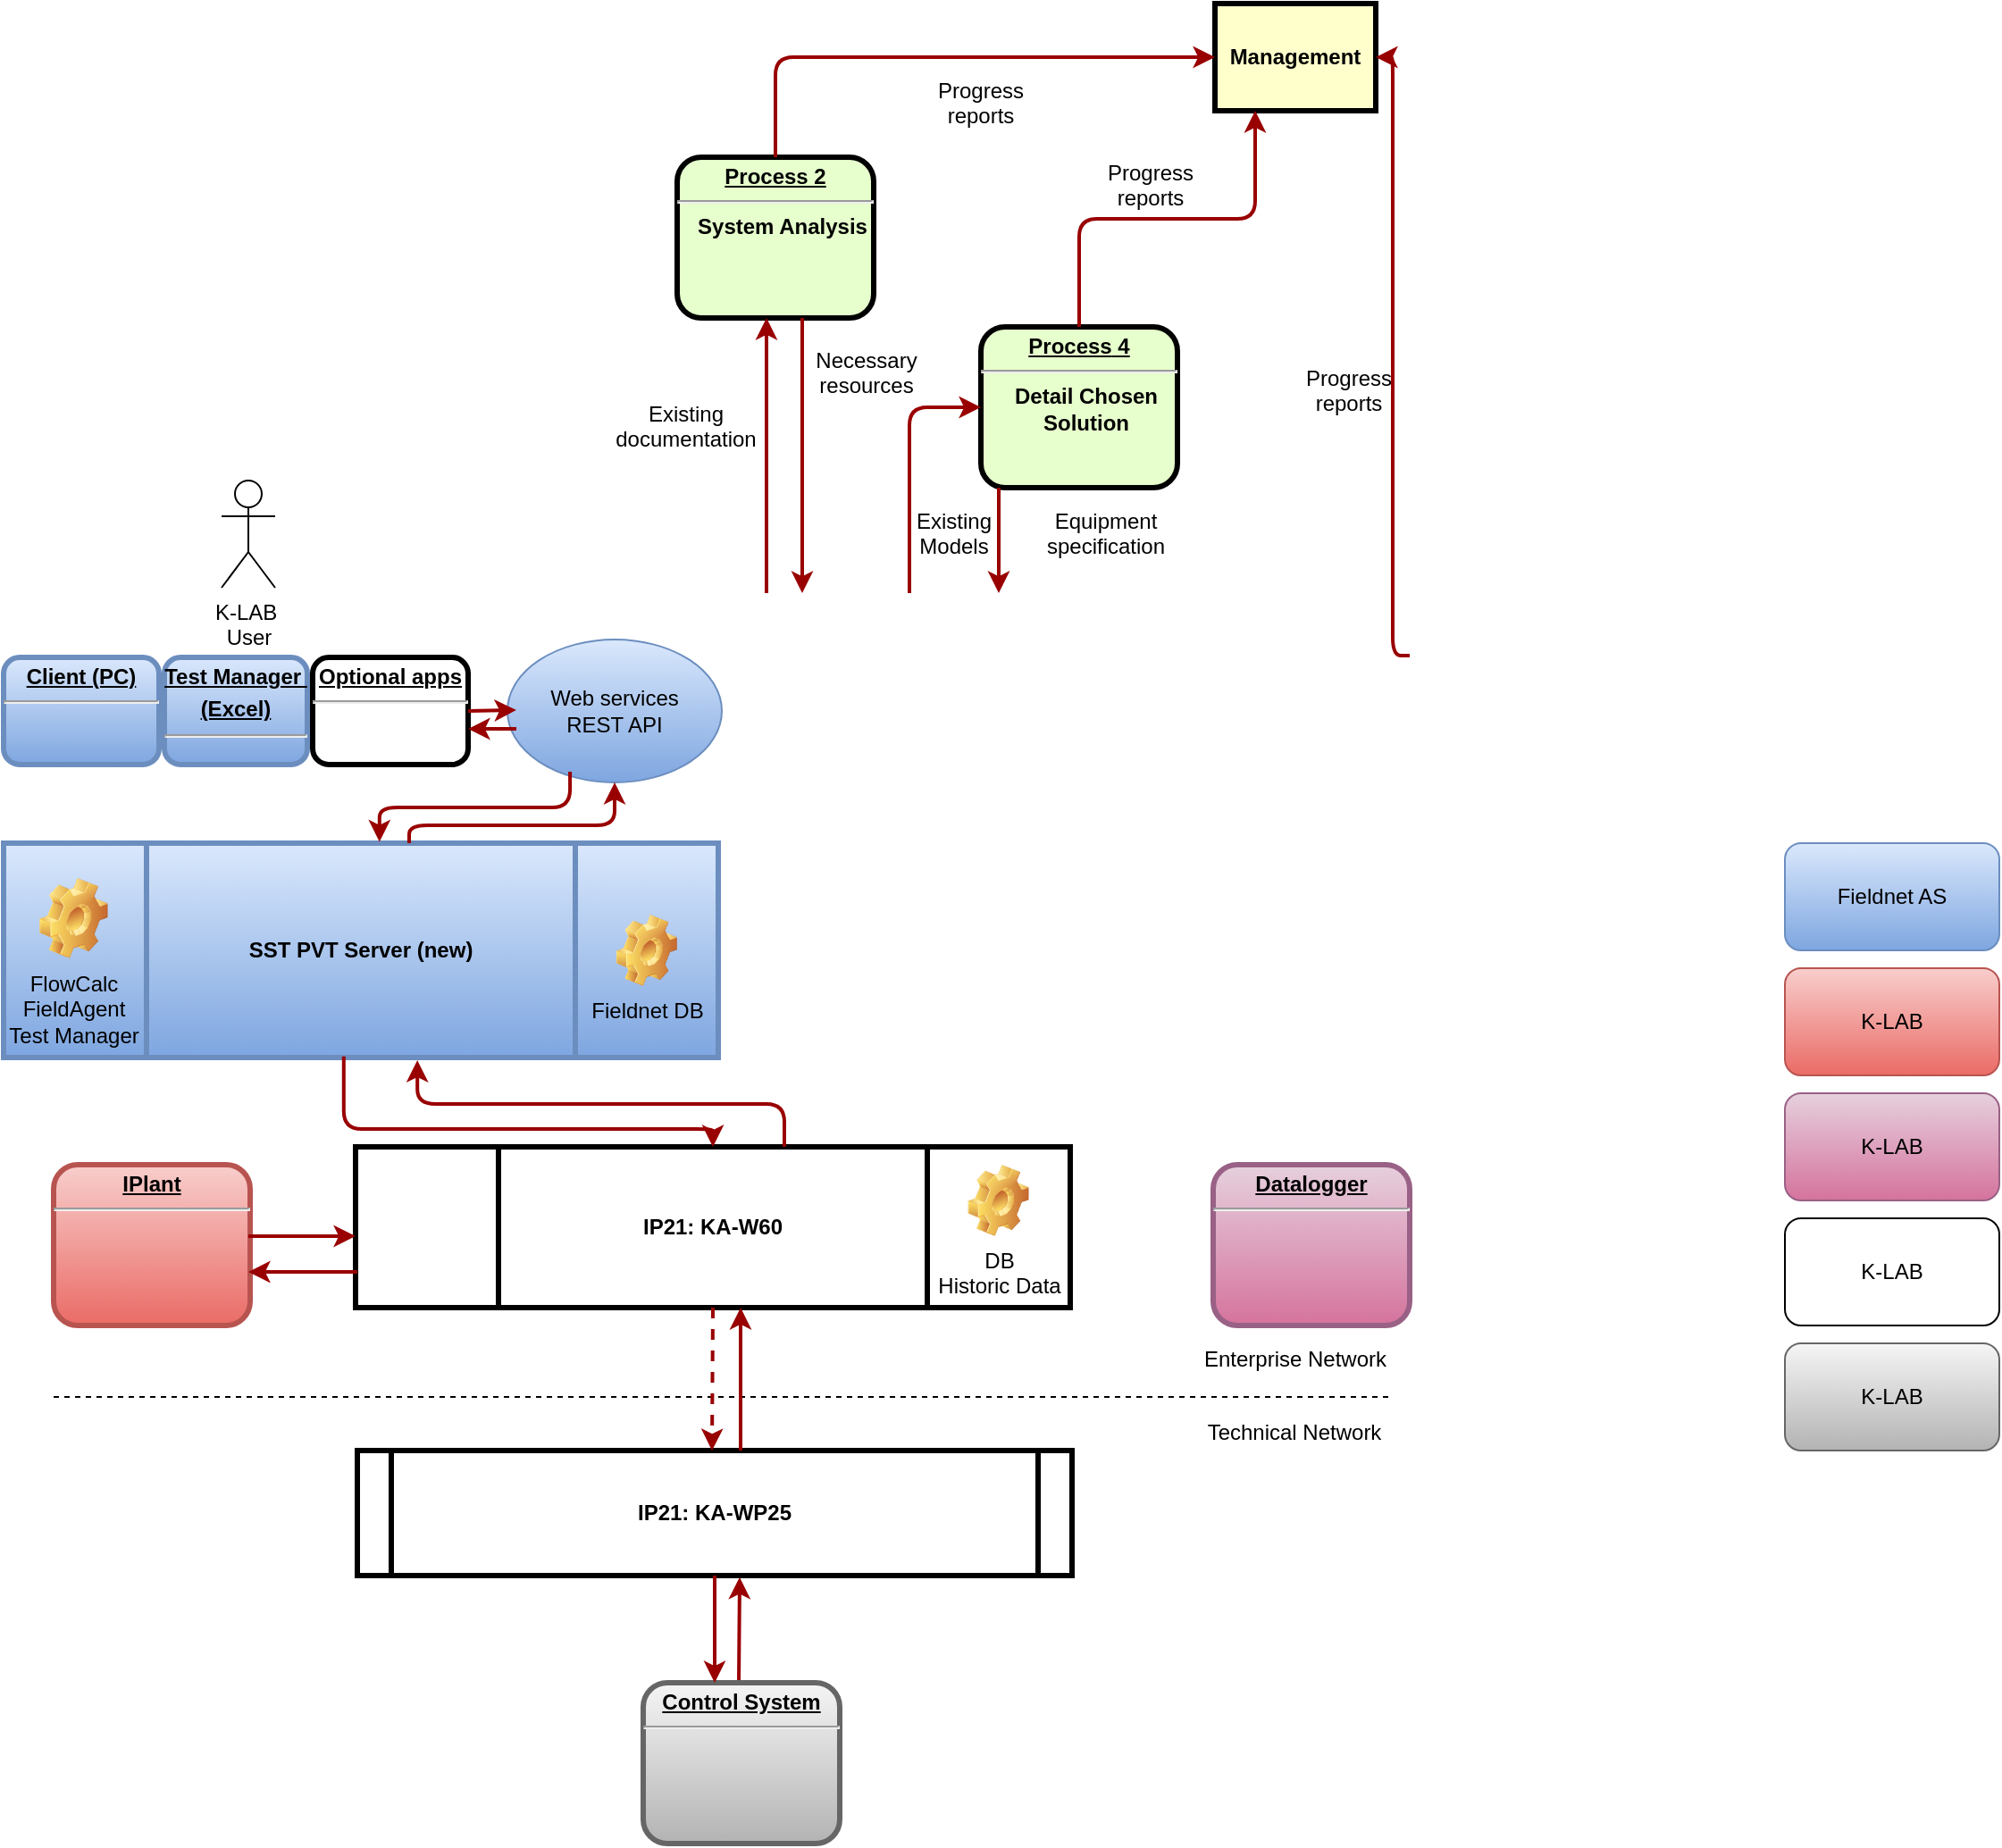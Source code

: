 <mxfile version="13.7.7" type="github">
  <diagram name="Page-1" id="c7558073-3199-34d8-9f00-42111426c3f3">
    <mxGraphModel dx="1543" dy="855" grid="1" gridSize="10" guides="1" tooltips="1" connect="1" arrows="1" fold="1" page="1" pageScale="1" pageWidth="826" pageHeight="1169" background="#ffffff" math="0" shadow="0">
      <root>
        <mxCell id="0" />
        <mxCell id="1" parent="0" />
        <mxCell id="6" value="&lt;p style=&quot;margin: 0px; margin-top: 4px; text-align: center; text-decoration: underline;&quot;&gt;&lt;strong&gt;Process 2&lt;br /&gt;&lt;/strong&gt;&lt;/p&gt;&lt;hr /&gt;&lt;p style=&quot;margin: 0px; margin-left: 8px;&quot;&gt;System Analysis&lt;/p&gt;" style="verticalAlign=middle;align=center;overflow=fill;fontSize=12;fontFamily=Helvetica;html=1;rounded=1;fontStyle=1;strokeWidth=3;fillColor=#E6FFCC" parent="1" vertex="1">
          <mxGeometry x="390" y="146" width="110" height="90" as="geometry" />
        </mxCell>
        <mxCell id="8" value="&lt;p style=&quot;margin: 0px; margin-top: 4px; text-align: center; text-decoration: underline;&quot;&gt;&lt;strong&gt;&lt;strong&gt;Process&lt;/strong&gt; 4&lt;br /&gt;&lt;/strong&gt;&lt;/p&gt;&lt;hr /&gt;&lt;p style=&quot;margin: 0px; margin-left: 8px;&quot;&gt;Detail Chosen&lt;/p&gt;&lt;p style=&quot;margin: 0px; margin-left: 8px;&quot;&gt;Solution&lt;/p&gt;" style="verticalAlign=middle;align=center;overflow=fill;fontSize=12;fontFamily=Helvetica;html=1;rounded=1;fontStyle=1;strokeWidth=3;fillColor=#E6FFCC" parent="1" vertex="1">
          <mxGeometry x="560" y="241" width="110" height="90" as="geometry" />
        </mxCell>
        <mxCell id="12" value="Management" style="whiteSpace=wrap;align=center;verticalAlign=middle;fontStyle=1;strokeWidth=3;fillColor=#FFFFCC" parent="1" vertex="1">
          <mxGeometry x="691" y="60.0" width="90" height="60" as="geometry" />
        </mxCell>
        <mxCell id="58" value="" style="edgeStyle=elbowEdgeStyle;elbow=horizontal;strokeColor=#990000;strokeWidth=2" parent="1" target="6" edge="1">
          <mxGeometry width="100" height="100" relative="1" as="geometry">
            <mxPoint x="440" y="390" as="sourcePoint" />
            <mxPoint x="480" y="270" as="targetPoint" />
            <Array as="points">
              <mxPoint x="440" y="310" />
            </Array>
          </mxGeometry>
        </mxCell>
        <mxCell id="59" value="" style="edgeStyle=elbowEdgeStyle;elbow=horizontal;strokeColor=#990000;strokeWidth=2" parent="1" source="6" edge="1">
          <mxGeometry width="100" height="100" relative="1" as="geometry">
            <mxPoint x="350" y="370" as="sourcePoint" />
            <mxPoint x="460" y="390" as="targetPoint" />
            <Array as="points">
              <mxPoint x="460" y="320" />
            </Array>
          </mxGeometry>
        </mxCell>
        <mxCell id="60" value="Existing&#xa;documentation" style="text;spacingTop=-5;align=center" parent="1" vertex="1">
          <mxGeometry x="380.0" y="281.0" width="30" height="20" as="geometry" />
        </mxCell>
        <mxCell id="61" value="Necessary&#xa;resources" style="text;spacingTop=-5;align=center" parent="1" vertex="1">
          <mxGeometry x="481.0" y="251.0" width="30" height="20" as="geometry" />
        </mxCell>
        <mxCell id="62" value="Progress&#xa;reports" style="text;spacingTop=-5;align=center" parent="1" vertex="1">
          <mxGeometry x="545.0" y="100.0" width="30" height="20" as="geometry" />
        </mxCell>
        <mxCell id="63" value="Progress&#xa;reports" style="text;spacingTop=-5;align=center" parent="1" vertex="1">
          <mxGeometry x="640" y="146.0" width="30" height="20" as="geometry" />
        </mxCell>
        <mxCell id="64" value="Progress&#xa;reports" style="text;spacingTop=-5;align=center" parent="1" vertex="1">
          <mxGeometry x="751.0" y="261.0" width="30" height="20" as="geometry" />
        </mxCell>
        <mxCell id="65" value="" style="edgeStyle=elbowEdgeStyle;elbow=horizontal;strokeColor=#990000;strokeWidth=2" parent="1" source="6" target="12" edge="1">
          <mxGeometry width="100" height="100" relative="1" as="geometry">
            <mxPoint x="260" y="180.0" as="sourcePoint" />
            <mxPoint x="360" y="80.0" as="targetPoint" />
            <Array as="points">
              <mxPoint x="445" y="140" />
            </Array>
          </mxGeometry>
        </mxCell>
        <mxCell id="66" value="" style="edgeStyle=elbowEdgeStyle;elbow=vertical;entryX=0.25;entryY=1;strokeColor=#990000;strokeWidth=2" parent="1" source="8" target="12" edge="1">
          <mxGeometry width="100" height="100" relative="1" as="geometry">
            <mxPoint x="530" y="250" as="sourcePoint" />
            <mxPoint x="630" y="150" as="targetPoint" />
          </mxGeometry>
        </mxCell>
        <mxCell id="67" value="" style="edgeStyle=elbowEdgeStyle;elbow=horizontal;strokeColor=#990000;strokeWidth=2" parent="1" target="12" edge="1">
          <mxGeometry width="100" height="100" relative="1" as="geometry">
            <mxPoint x="800" y="425" as="sourcePoint" />
            <mxPoint x="760.0" y="260" as="targetPoint" />
          </mxGeometry>
        </mxCell>
        <mxCell id="68" value="" style="edgeStyle=elbowEdgeStyle;elbow=horizontal;strokeColor=#990000;strokeWidth=2" parent="1" source="8" edge="1">
          <mxGeometry width="100" height="100" relative="1" as="geometry">
            <mxPoint x="570" y="380" as="sourcePoint" />
            <mxPoint x="570" y="390" as="targetPoint" />
            <Array as="points">
              <mxPoint x="570" y="360" />
            </Array>
          </mxGeometry>
        </mxCell>
        <mxCell id="69" value="" style="edgeStyle=segmentEdgeStyle;strokeColor=#990000;strokeWidth=2" parent="1" target="8" edge="1">
          <mxGeometry width="100" height="100" relative="1" as="geometry">
            <mxPoint x="520" y="390" as="sourcePoint" />
            <mxPoint x="440" y="260" as="targetPoint" />
            <Array as="points">
              <mxPoint x="520" y="286" />
            </Array>
          </mxGeometry>
        </mxCell>
        <mxCell id="70" value="Existing&#xa;Models" style="text;spacingTop=-5;align=center" parent="1" vertex="1">
          <mxGeometry x="530.0" y="341.0" width="30" height="20" as="geometry" />
        </mxCell>
        <mxCell id="71" value="Equipment&#xa;specification" style="text;spacingTop=-5;align=center" parent="1" vertex="1">
          <mxGeometry x="615" y="341" width="30" height="20" as="geometry" />
        </mxCell>
        <mxCell id="79" value="Technical Network" style="text;spacingTop=-5;align=center" parent="1" vertex="1">
          <mxGeometry x="720" y="851" width="31" height="30" as="geometry" />
        </mxCell>
        <mxCell id="89" value="" style="edgeStyle=elbowEdgeStyle;elbow=horizontal;strokeColor=#990000;strokeWidth=2;entryX=0.536;entryY=1.013;entryDx=0;entryDy=0;entryPerimeter=0;" parent="1" target="dTw0r9zGj_VwAWBjYPoo-98" edge="1">
          <mxGeometry width="100" height="100" relative="1" as="geometry">
            <mxPoint x="424.5" y="1000" as="sourcePoint" />
            <mxPoint x="424.5" y="931" as="targetPoint" />
            <Array as="points" />
          </mxGeometry>
        </mxCell>
        <mxCell id="dTw0r9zGj_VwAWBjYPoo-98" value="IP21: KA-WP25" style="shape=process;whiteSpace=wrap;align=center;verticalAlign=middle;size=0.048;fontStyle=1;strokeWidth=3;" vertex="1" parent="1">
          <mxGeometry x="211" y="870" width="400" height="70" as="geometry" />
        </mxCell>
        <mxCell id="dTw0r9zGj_VwAWBjYPoo-103" value="" style="endArrow=none;dashed=1;html=1;" edge="1" parent="1">
          <mxGeometry width="50" height="50" relative="1" as="geometry">
            <mxPoint x="41" y="840" as="sourcePoint" />
            <mxPoint x="791" y="840" as="targetPoint" />
          </mxGeometry>
        </mxCell>
        <mxCell id="dTw0r9zGj_VwAWBjYPoo-109" value="Enterprise Network" style="text;spacingTop=-5;align=center" vertex="1" parent="1">
          <mxGeometry x="721" y="810" width="30" height="50" as="geometry" />
        </mxCell>
        <mxCell id="dTw0r9zGj_VwAWBjYPoo-111" value="&lt;p style=&quot;margin: 0px ; margin-top: 4px ; text-align: center ; text-decoration: underline&quot;&gt;&lt;strong&gt;Control System&lt;/strong&gt;&lt;/p&gt;&lt;hr&gt;&lt;p style=&quot;margin: 0px ; margin-left: 8px&quot;&gt;&lt;br&gt;&lt;/p&gt;" style="verticalAlign=middle;align=center;overflow=fill;fontSize=12;fontFamily=Helvetica;html=1;rounded=1;fontStyle=1;strokeWidth=3;fillColor=#f5f5f5;gradientColor=#b3b3b3;strokeColor=#666666;" vertex="1" parent="1">
          <mxGeometry x="371.0" y="1000" width="110" height="90" as="geometry" />
        </mxCell>
        <mxCell id="dTw0r9zGj_VwAWBjYPoo-116" value="" style="edgeStyle=elbowEdgeStyle;elbow=horizontal;strokeColor=#990000;strokeWidth=2;exitX=0.5;exitY=1;exitDx=0;exitDy=0;" edge="1" parent="1" source="dTw0r9zGj_VwAWBjYPoo-98">
          <mxGeometry width="100" height="100" relative="1" as="geometry">
            <mxPoint x="411" y="950" as="sourcePoint" />
            <mxPoint x="411" y="1000" as="targetPoint" />
            <Array as="points">
              <mxPoint x="411" y="970" />
            </Array>
          </mxGeometry>
        </mxCell>
        <mxCell id="dTw0r9zGj_VwAWBjYPoo-127" value="IP21: KA-W60" style="shape=process;whiteSpace=wrap;align=center;verticalAlign=middle;size=0.2;fontStyle=1;strokeWidth=3;" vertex="1" parent="1">
          <mxGeometry x="210" y="700" width="400" height="90" as="geometry" />
        </mxCell>
        <mxCell id="dTw0r9zGj_VwAWBjYPoo-131" value="&lt;p style=&quot;margin: 0px ; margin-top: 4px ; text-align: center ; text-decoration: underline&quot;&gt;&lt;strong&gt;IPlant&lt;/strong&gt;&lt;/p&gt;&lt;hr&gt;&lt;p style=&quot;margin: 0px ; margin-left: 8px&quot;&gt;&lt;br&gt;&lt;/p&gt;" style="verticalAlign=middle;align=center;overflow=fill;fontSize=12;fontFamily=Helvetica;html=1;rounded=1;fontStyle=1;strokeWidth=3;fillColor=#f8cecc;gradientColor=#ea6b66;strokeColor=#b85450;" vertex="1" parent="1">
          <mxGeometry x="41.0" y="710" width="110" height="90" as="geometry" />
        </mxCell>
        <mxCell id="dTw0r9zGj_VwAWBjYPoo-133" value="" style="edgeStyle=none;noEdgeStyle=1;strokeColor=#990000;strokeWidth=2" edge="1" parent="1">
          <mxGeometry width="100" height="100" relative="1" as="geometry">
            <mxPoint x="150" y="750" as="sourcePoint" />
            <mxPoint x="210" y="750" as="targetPoint" />
          </mxGeometry>
        </mxCell>
        <mxCell id="dTw0r9zGj_VwAWBjYPoo-134" value="" style="edgeStyle=elbowEdgeStyle;elbow=vertical;strokeColor=#990000;strokeWidth=2;" edge="1" parent="1">
          <mxGeometry width="100" height="100" relative="1" as="geometry">
            <mxPoint x="211" y="770" as="sourcePoint" />
            <mxPoint x="150" y="770" as="targetPoint" />
            <Array as="points">
              <mxPoint x="177" y="770" />
            </Array>
          </mxGeometry>
        </mxCell>
        <mxCell id="dTw0r9zGj_VwAWBjYPoo-136" value="" style="edgeStyle=elbowEdgeStyle;elbow=horizontal;strokeColor=#990000;strokeWidth=2;" edge="1" parent="1" target="dTw0r9zGj_VwAWBjYPoo-127">
          <mxGeometry width="100" height="100" relative="1" as="geometry">
            <mxPoint x="425.5" y="870" as="sourcePoint" />
            <mxPoint x="480" y="830" as="targetPoint" />
            <Array as="points" />
          </mxGeometry>
        </mxCell>
        <mxCell id="dTw0r9zGj_VwAWBjYPoo-137" value="" style="edgeStyle=elbowEdgeStyle;elbow=horizontal;strokeColor=#990000;strokeWidth=2;exitX=0.5;exitY=1;exitDx=0;exitDy=0;dashed=1;" edge="1" parent="1" source="dTw0r9zGj_VwAWBjYPoo-127">
          <mxGeometry width="100" height="100" relative="1" as="geometry">
            <mxPoint x="409.5" y="810" as="sourcePoint" />
            <mxPoint x="409.5" y="870" as="targetPoint" />
            <Array as="points">
              <mxPoint x="409.5" y="840" />
            </Array>
          </mxGeometry>
        </mxCell>
        <mxCell id="dTw0r9zGj_VwAWBjYPoo-138" value="&lt;p style=&quot;margin: 0px ; margin-top: 4px ; text-align: center ; text-decoration: underline&quot;&gt;&lt;strong&gt;Datalogger&lt;/strong&gt;&lt;/p&gt;&lt;hr&gt;&lt;p style=&quot;margin: 0px ; margin-left: 8px&quot;&gt;&lt;br&gt;&lt;/p&gt;" style="verticalAlign=middle;align=center;overflow=fill;fontSize=12;fontFamily=Helvetica;html=1;rounded=1;fontStyle=1;strokeWidth=3;fillColor=#e6d0de;gradientColor=#d5739d;strokeColor=#996185;" vertex="1" parent="1">
          <mxGeometry x="690.0" y="710" width="110" height="90" as="geometry" />
        </mxCell>
        <mxCell id="dTw0r9zGj_VwAWBjYPoo-139" value="DB &lt;br&gt;Historic Data" style="shape=image;html=1;verticalLabelPosition=bottom;verticalAlign=top;imageAspect=1;aspect=fixed;image=img/clipart/Gear_128x128.png" vertex="1" parent="1">
          <mxGeometry x="552.74" y="710" width="34.1" height="40" as="geometry" />
        </mxCell>
        <mxCell id="dTw0r9zGj_VwAWBjYPoo-141" value="SST PVT Server (new)" style="shape=process;whiteSpace=wrap;align=center;verticalAlign=middle;size=0.2;fontStyle=1;strokeWidth=3;gradientColor=#7ea6e0;fillColor=#dae8fc;strokeColor=#6c8ebf;" vertex="1" parent="1">
          <mxGeometry x="13" y="530" width="400" height="120" as="geometry" />
        </mxCell>
        <mxCell id="dTw0r9zGj_VwAWBjYPoo-142" value="Fieldnet DB" style="shape=image;html=1;verticalLabelPosition=bottom;verticalAlign=top;imageAspect=1;aspect=fixed;image=img/clipart/Gear_128x128.png" vertex="1" parent="1">
          <mxGeometry x="355.9" y="570" width="34.1" height="40" as="geometry" />
        </mxCell>
        <mxCell id="dTw0r9zGj_VwAWBjYPoo-144" value="FlowCalc&lt;br&gt;FieldAgent&lt;br&gt;Test Manager" style="shape=image;html=1;verticalLabelPosition=bottom;verticalAlign=top;imageAspect=1;aspect=fixed;image=img/clipart/Gear_128x128.png" vertex="1" parent="1">
          <mxGeometry x="33" y="549.5" width="38.36" height="45" as="geometry" />
        </mxCell>
        <mxCell id="dTw0r9zGj_VwAWBjYPoo-147" value="" style="edgeStyle=elbowEdgeStyle;elbow=vertical;endArrow=classic;html=1;strokeColor=#990000;strokeWidth=2;entryX=0.579;entryY=1.013;entryDx=0;entryDy=0;entryPerimeter=0;exitX=0.579;exitY=1.013;exitDx=0;exitDy=0;exitPerimeter=0;" edge="1" parent="1" target="dTw0r9zGj_VwAWBjYPoo-141">
          <mxGeometry width="50" height="50" relative="1" as="geometry">
            <mxPoint x="450" y="700" as="sourcePoint" />
            <mxPoint x="500" y="650" as="targetPoint" />
          </mxGeometry>
        </mxCell>
        <mxCell id="dTw0r9zGj_VwAWBjYPoo-148" value="" style="edgeStyle=elbowEdgeStyle;elbow=vertical;endArrow=classic;html=1;strokeColor=#990000;strokeWidth=2;entryX=0.476;entryY=0.995;entryDx=0;entryDy=0;entryPerimeter=0;exitX=0.476;exitY=0.995;exitDx=0;exitDy=0;exitPerimeter=0;" edge="1" parent="1" source="dTw0r9zGj_VwAWBjYPoo-141">
          <mxGeometry width="50" height="50" relative="1" as="geometry">
            <mxPoint x="204.6" y="659.56" as="sourcePoint" />
            <mxPoint x="410" y="700" as="targetPoint" />
            <Array as="points">
              <mxPoint x="300" y="690" />
            </Array>
          </mxGeometry>
        </mxCell>
        <mxCell id="dTw0r9zGj_VwAWBjYPoo-149" value="Fieldnet AS" style="rounded=1;whiteSpace=wrap;html=1;gradientColor=#7ea6e0;fillColor=#dae8fc;strokeColor=#6c8ebf;" vertex="1" parent="1">
          <mxGeometry x="1010" y="530" width="120" height="60" as="geometry" />
        </mxCell>
        <mxCell id="dTw0r9zGj_VwAWBjYPoo-150" value="K-LAB" style="rounded=1;whiteSpace=wrap;html=1;gradientColor=#ea6b66;fillColor=#f8cecc;strokeColor=#b85450;" vertex="1" parent="1">
          <mxGeometry x="1010" y="600" width="120" height="60" as="geometry" />
        </mxCell>
        <mxCell id="dTw0r9zGj_VwAWBjYPoo-151" value="K-LAB" style="rounded=1;whiteSpace=wrap;html=1;gradientColor=#d5739d;fillColor=#e6d0de;strokeColor=#996185;" vertex="1" parent="1">
          <mxGeometry x="1010" y="670" width="120" height="60" as="geometry" />
        </mxCell>
        <mxCell id="dTw0r9zGj_VwAWBjYPoo-152" value="K-LAB" style="rounded=1;whiteSpace=wrap;html=1;" vertex="1" parent="1">
          <mxGeometry x="1010" y="740" width="120" height="60" as="geometry" />
        </mxCell>
        <mxCell id="dTw0r9zGj_VwAWBjYPoo-153" value="K-LAB" style="rounded=1;whiteSpace=wrap;html=1;gradientColor=#b3b3b3;fillColor=#f5f5f5;strokeColor=#666666;" vertex="1" parent="1">
          <mxGeometry x="1010" y="810" width="120" height="60" as="geometry" />
        </mxCell>
        <mxCell id="dTw0r9zGj_VwAWBjYPoo-154" value="&lt;p style=&quot;margin: 0px ; margin-top: 4px ; text-align: center ; text-decoration: underline&quot;&gt;Client (PC)&lt;/p&gt;&lt;hr&gt;&lt;p style=&quot;margin: 0px ; margin-left: 8px&quot;&gt;&lt;br&gt;&lt;/p&gt;" style="verticalAlign=middle;align=center;overflow=fill;fontSize=12;fontFamily=Helvetica;html=1;rounded=1;fontStyle=1;strokeWidth=3;fillColor=#dae8fc;gradientColor=#7ea6e0;strokeColor=#6c8ebf;" vertex="1" parent="1">
          <mxGeometry x="13" y="426" width="87" height="60" as="geometry" />
        </mxCell>
        <mxCell id="dTw0r9zGj_VwAWBjYPoo-156" value="&lt;p style=&quot;margin: 0px ; margin-top: 4px ; text-align: center ; text-decoration: underline&quot;&gt;Test Manager&amp;nbsp;&lt;/p&gt;&lt;p style=&quot;margin: 0px ; margin-top: 4px ; text-align: center ; text-decoration: underline&quot;&gt;(Excel)&lt;/p&gt;&lt;hr&gt;&lt;p style=&quot;margin: 0px ; margin-left: 8px&quot;&gt;&lt;br&gt;&lt;/p&gt;" style="verticalAlign=middle;align=center;overflow=fill;fontSize=12;fontFamily=Helvetica;html=1;rounded=1;fontStyle=1;strokeWidth=3;fillColor=#dae8fc;gradientColor=#7ea6e0;strokeColor=#6c8ebf;" vertex="1" parent="1">
          <mxGeometry x="103" y="426" width="80" height="60" as="geometry" />
        </mxCell>
        <mxCell id="dTw0r9zGj_VwAWBjYPoo-157" value="Web services&lt;br&gt;REST API" style="ellipse;whiteSpace=wrap;html=1;gradientColor=#7ea6e0;fillColor=#dae8fc;strokeColor=#6c8ebf;" vertex="1" parent="1">
          <mxGeometry x="295" y="416" width="120" height="80" as="geometry" />
        </mxCell>
        <mxCell id="dTw0r9zGj_VwAWBjYPoo-158" value="&lt;p style=&quot;margin: 0px ; margin-top: 4px ; text-align: center ; text-decoration: underline&quot;&gt;Optional apps&lt;/p&gt;&lt;hr&gt;&lt;p style=&quot;margin: 0px ; margin-left: 8px&quot;&gt;&lt;br&gt;&lt;/p&gt;" style="verticalAlign=middle;align=center;overflow=fill;fontSize=12;fontFamily=Helvetica;html=1;rounded=1;fontStyle=1;strokeWidth=3;" vertex="1" parent="1">
          <mxGeometry x="186" y="426" width="87" height="60" as="geometry" />
        </mxCell>
        <mxCell id="dTw0r9zGj_VwAWBjYPoo-159" value="K-LAB&amp;nbsp;&lt;br&gt;User" style="shape=umlActor;verticalLabelPosition=bottom;verticalAlign=top;html=1;outlineConnect=0;" vertex="1" parent="1">
          <mxGeometry x="135" y="327" width="30" height="60" as="geometry" />
        </mxCell>
        <mxCell id="dTw0r9zGj_VwAWBjYPoo-163" value="" style="edgeStyle=none;noEdgeStyle=1;strokeColor=#990000;strokeWidth=2;exitX=1;exitY=0.5;exitDx=0;exitDy=0;" edge="1" parent="1" source="dTw0r9zGj_VwAWBjYPoo-158">
          <mxGeometry width="100" height="100" relative="1" as="geometry">
            <mxPoint x="280" y="456" as="sourcePoint" />
            <mxPoint x="300" y="455.5" as="targetPoint" />
          </mxGeometry>
        </mxCell>
        <mxCell id="dTw0r9zGj_VwAWBjYPoo-164" value="" style="edgeStyle=elbowEdgeStyle;elbow=vertical;strokeColor=#990000;strokeWidth=2;" edge="1" parent="1">
          <mxGeometry width="100" height="100" relative="1" as="geometry">
            <mxPoint x="300" y="466" as="sourcePoint" />
            <mxPoint x="273" y="466" as="targetPoint" />
            <Array as="points">
              <mxPoint x="300" y="466" />
            </Array>
          </mxGeometry>
        </mxCell>
        <mxCell id="dTw0r9zGj_VwAWBjYPoo-170" value="" style="edgeStyle=elbowEdgeStyle;elbow=vertical;endArrow=classic;html=1;strokeColor=#990000;strokeWidth=2;exitX=0.476;exitY=0.995;exitDx=0;exitDy=0;exitPerimeter=0;" edge="1" parent="1" target="dTw0r9zGj_VwAWBjYPoo-157">
          <mxGeometry width="50" height="50" relative="1" as="geometry">
            <mxPoint x="240.0" y="530.0" as="sourcePoint" />
            <mxPoint x="446.6" y="580.6" as="targetPoint" />
            <Array as="points">
              <mxPoint x="355" y="520" />
            </Array>
          </mxGeometry>
        </mxCell>
        <mxCell id="dTw0r9zGj_VwAWBjYPoo-171" value="" style="edgeStyle=elbowEdgeStyle;elbow=vertical;endArrow=classic;html=1;strokeColor=#990000;strokeWidth=2;exitX=0.292;exitY=0.925;exitDx=0;exitDy=0;exitPerimeter=0;entryX=0.526;entryY=-0.006;entryDx=0;entryDy=0;entryPerimeter=0;" edge="1" parent="1" source="dTw0r9zGj_VwAWBjYPoo-157" target="dTw0r9zGj_VwAWBjYPoo-141">
          <mxGeometry width="50" height="50" relative="1" as="geometry">
            <mxPoint x="345" y="486" as="sourcePoint" />
            <mxPoint x="230" y="520" as="targetPoint" />
            <Array as="points">
              <mxPoint x="345" y="510" />
            </Array>
          </mxGeometry>
        </mxCell>
      </root>
    </mxGraphModel>
  </diagram>
</mxfile>
